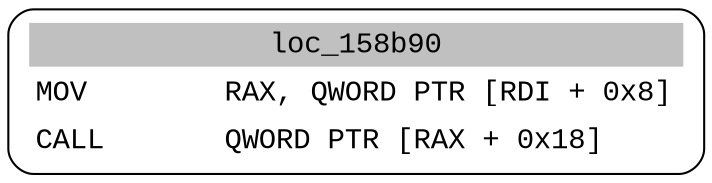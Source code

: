 digraph asm_graph {
1941 [
shape="Mrecord" fontname="Courier New"label =<<table border="0" cellborder="0" cellpadding="3"><tr><td align="center" colspan="2" bgcolor="grey">loc_158b90</td></tr><tr><td align="left">MOV        RAX, QWORD PTR [RDI + 0x8]</td></tr><tr><td align="left">CALL       QWORD PTR [RAX + 0x18]</td></tr></table>> ];
}